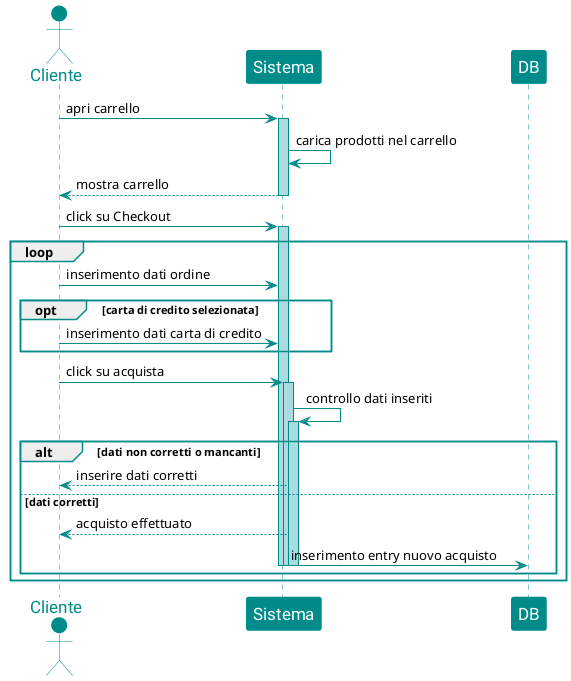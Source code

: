 @startuml
skinparam sequence {
	ArrowColor Darkcyan
	ActorBorderColor Darkcyan
	LifeLineBorderColor Darkcyan
	LifeLineBackgroundColor #A9DCDF

	ParticipantBorderColor Darkcyan
	ParticipantBackgroundColor Darkcyan
	ParticipantFontName Roboto
	ParticipantFontSize 17
	ParticipantFontColor white

	ActorBackgroundColor Darkcyan
	ActorFontColor Darkcyan
	ActorFontSize 17
	ActorFontName Roboto

}
skinparam shadowing false
skinparam SequenceGroupBorderColor Darkcyan

actor Cliente


    Cliente -> Sistema : apri carrello
    activate Sistema
    Sistema -> Sistema : carica prodotti nel carrello
    Sistema --> Cliente : mostra carrello
    deactivate Sistema
    Cliente -> Sistema: click su Checkout
    activate Sistema
    loop
        Cliente -> Sistema : inserimento dati ordine

        opt carta di credito selezionata
            Cliente -> Sistema : inserimento dati carta di credito
        end

        Cliente -> Sistema: click su acquista
        activate Sistema
        Sistema -> Sistema : controllo dati inseriti
        activate Sistema
        alt dati non corretti o mancanti
            Sistema --> Cliente : inserire dati corretti
        else dati corretti
            Sistema --> Cliente : acquisto effettuato
            Sistema -> DB : inserimento entry nuovo acquisto
            deactivate Sistema
            deactivate Sistema
            deactivate Sistema
        end
    end


@enduml